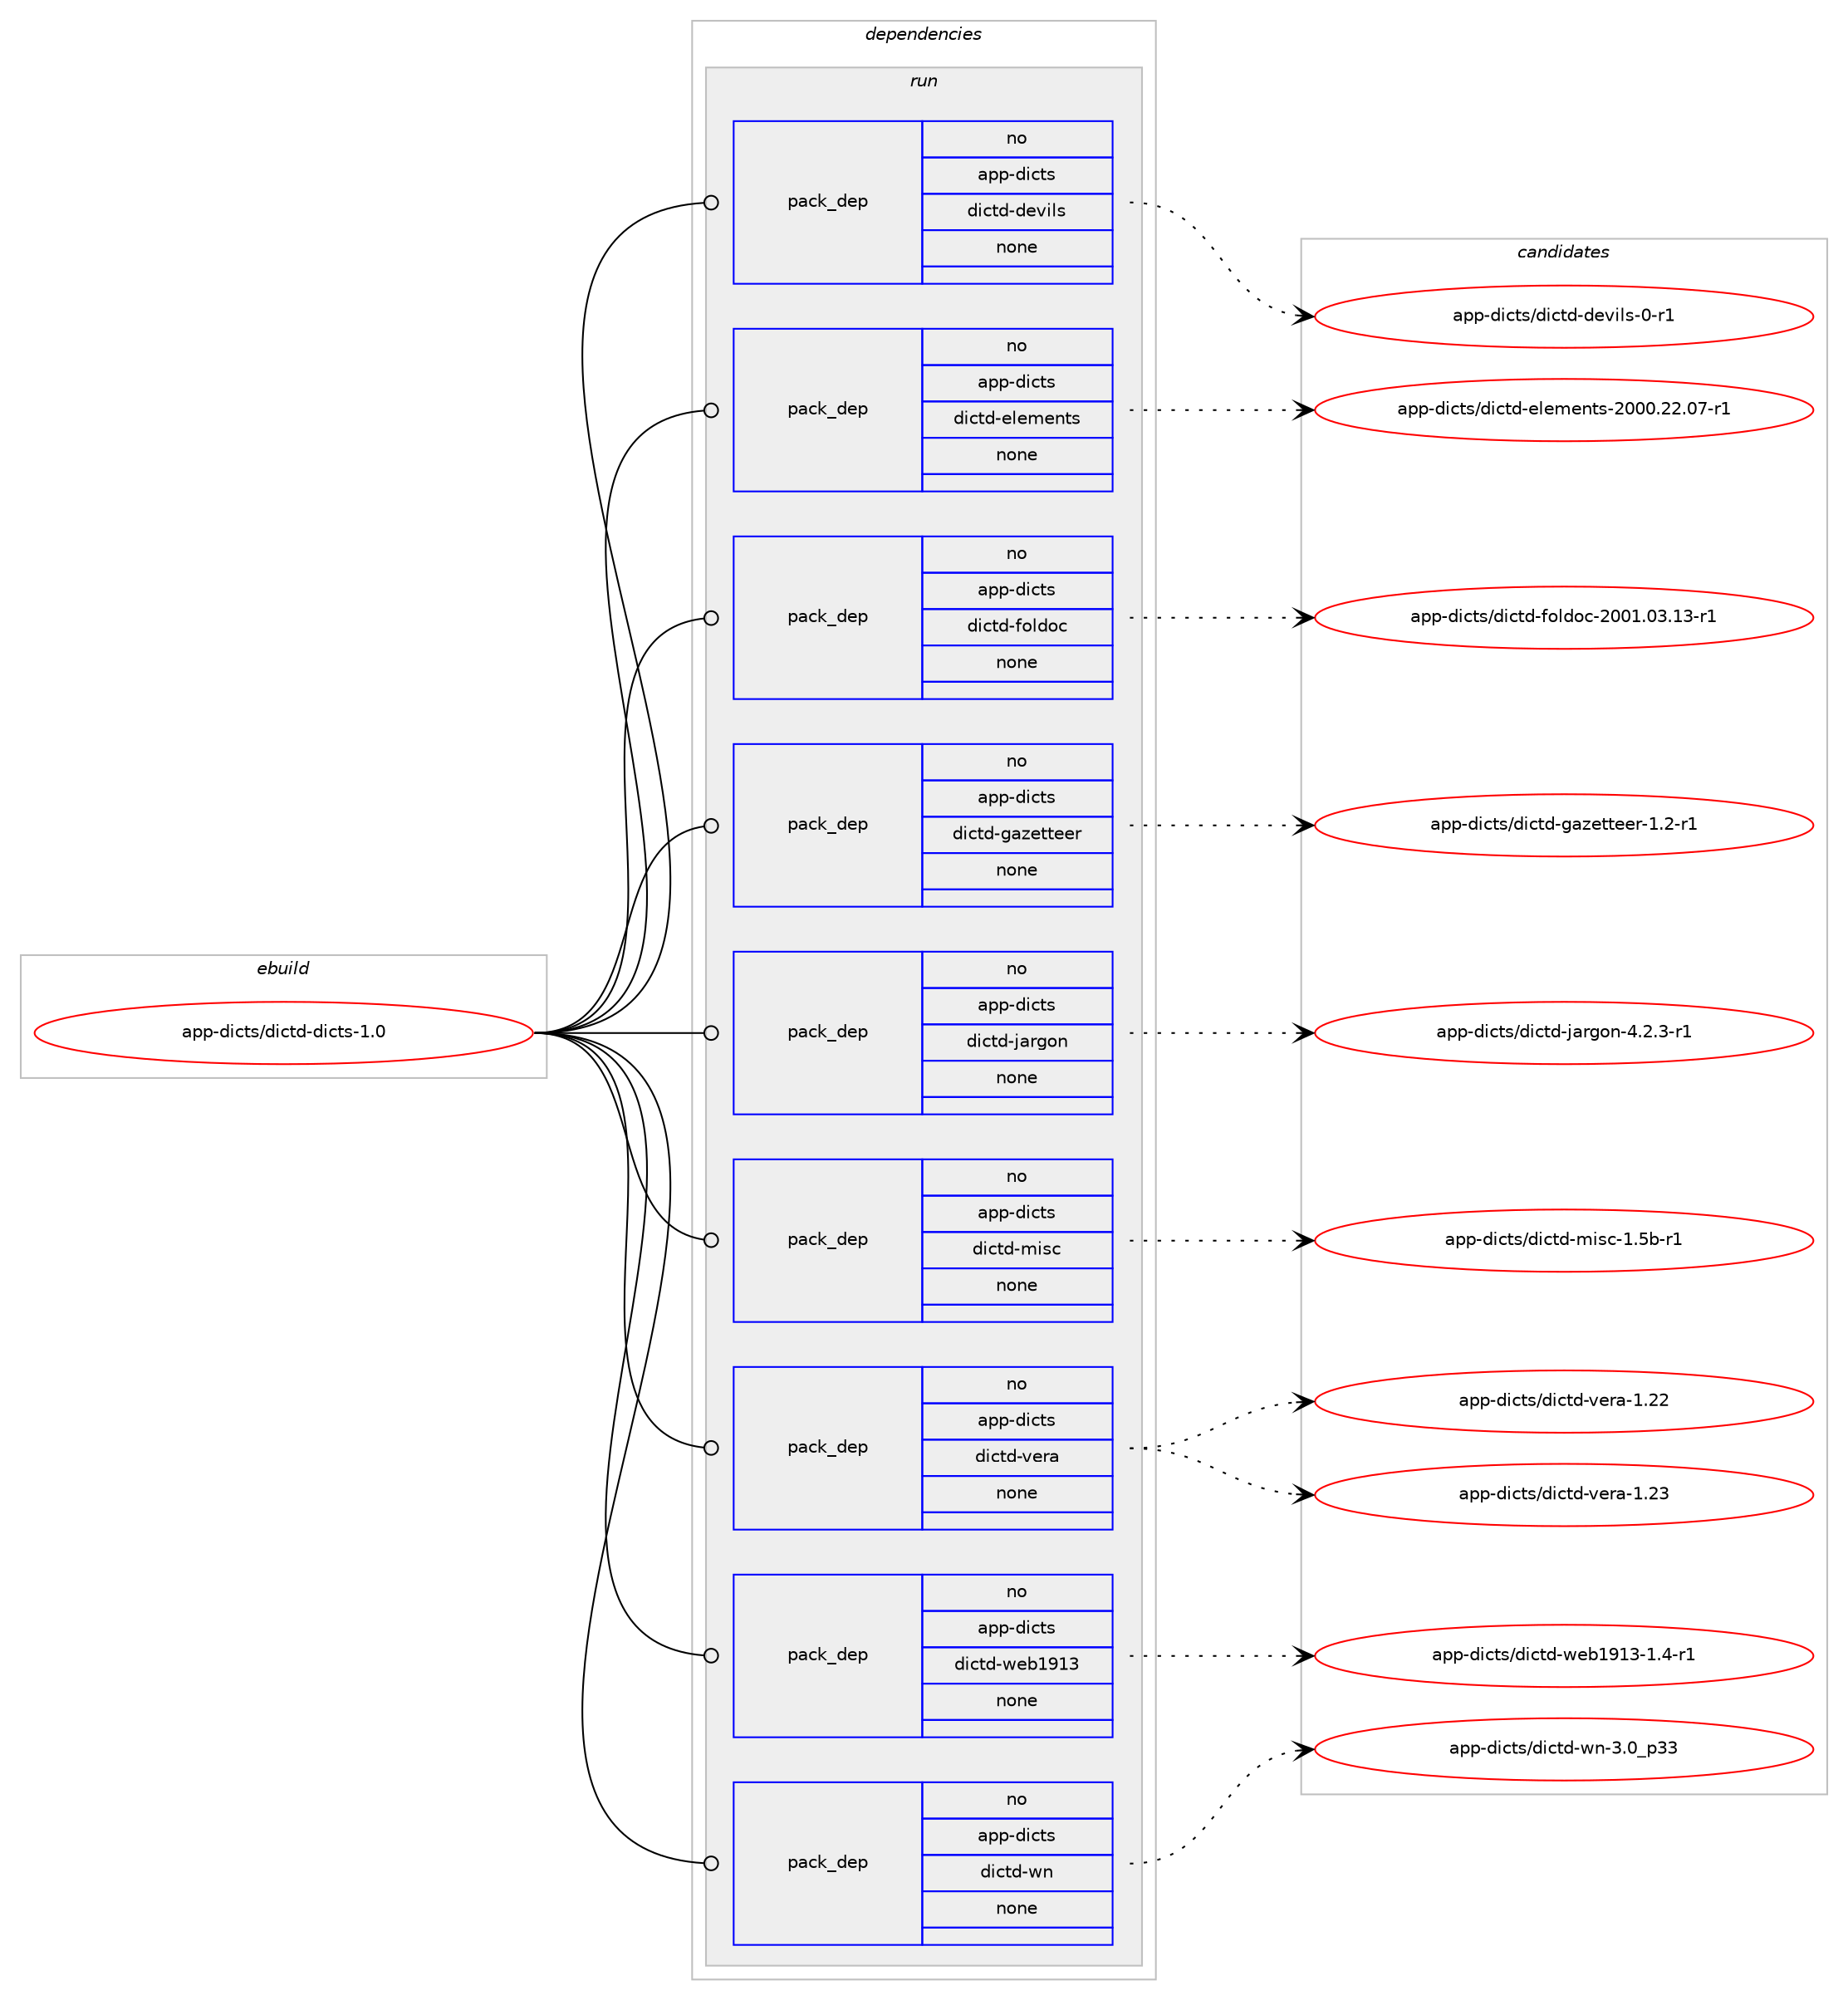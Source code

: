 digraph prolog {

# *************
# Graph options
# *************

newrank=true;
concentrate=true;
compound=true;
graph [rankdir=LR,fontname=Helvetica,fontsize=10,ranksep=1.5];#, ranksep=2.5, nodesep=0.2];
edge  [arrowhead=vee];
node  [fontname=Helvetica,fontsize=10];

# **********
# The ebuild
# **********

subgraph cluster_leftcol {
color=gray;
rank=same;
label=<<i>ebuild</i>>;
id [label="app-dicts/dictd-dicts-1.0", color=red, width=4, href="../app-dicts/dictd-dicts-1.0.svg"];
}

# ****************
# The dependencies
# ****************

subgraph cluster_midcol {
color=gray;
label=<<i>dependencies</i>>;
subgraph cluster_compile {
fillcolor="#eeeeee";
style=filled;
label=<<i>compile</i>>;
}
subgraph cluster_compileandrun {
fillcolor="#eeeeee";
style=filled;
label=<<i>compile and run</i>>;
}
subgraph cluster_run {
fillcolor="#eeeeee";
style=filled;
label=<<i>run</i>>;
subgraph pack10218 {
dependency14216 [label=<<TABLE BORDER="0" CELLBORDER="1" CELLSPACING="0" CELLPADDING="4" WIDTH="220"><TR><TD ROWSPAN="6" CELLPADDING="30">pack_dep</TD></TR><TR><TD WIDTH="110">no</TD></TR><TR><TD>app-dicts</TD></TR><TR><TD>dictd-devils</TD></TR><TR><TD>none</TD></TR><TR><TD></TD></TR></TABLE>>, shape=none, color=blue];
}
id:e -> dependency14216:w [weight=20,style="solid",arrowhead="odot"];
subgraph pack10219 {
dependency14217 [label=<<TABLE BORDER="0" CELLBORDER="1" CELLSPACING="0" CELLPADDING="4" WIDTH="220"><TR><TD ROWSPAN="6" CELLPADDING="30">pack_dep</TD></TR><TR><TD WIDTH="110">no</TD></TR><TR><TD>app-dicts</TD></TR><TR><TD>dictd-elements</TD></TR><TR><TD>none</TD></TR><TR><TD></TD></TR></TABLE>>, shape=none, color=blue];
}
id:e -> dependency14217:w [weight=20,style="solid",arrowhead="odot"];
subgraph pack10220 {
dependency14218 [label=<<TABLE BORDER="0" CELLBORDER="1" CELLSPACING="0" CELLPADDING="4" WIDTH="220"><TR><TD ROWSPAN="6" CELLPADDING="30">pack_dep</TD></TR><TR><TD WIDTH="110">no</TD></TR><TR><TD>app-dicts</TD></TR><TR><TD>dictd-foldoc</TD></TR><TR><TD>none</TD></TR><TR><TD></TD></TR></TABLE>>, shape=none, color=blue];
}
id:e -> dependency14218:w [weight=20,style="solid",arrowhead="odot"];
subgraph pack10221 {
dependency14219 [label=<<TABLE BORDER="0" CELLBORDER="1" CELLSPACING="0" CELLPADDING="4" WIDTH="220"><TR><TD ROWSPAN="6" CELLPADDING="30">pack_dep</TD></TR><TR><TD WIDTH="110">no</TD></TR><TR><TD>app-dicts</TD></TR><TR><TD>dictd-gazetteer</TD></TR><TR><TD>none</TD></TR><TR><TD></TD></TR></TABLE>>, shape=none, color=blue];
}
id:e -> dependency14219:w [weight=20,style="solid",arrowhead="odot"];
subgraph pack10222 {
dependency14220 [label=<<TABLE BORDER="0" CELLBORDER="1" CELLSPACING="0" CELLPADDING="4" WIDTH="220"><TR><TD ROWSPAN="6" CELLPADDING="30">pack_dep</TD></TR><TR><TD WIDTH="110">no</TD></TR><TR><TD>app-dicts</TD></TR><TR><TD>dictd-jargon</TD></TR><TR><TD>none</TD></TR><TR><TD></TD></TR></TABLE>>, shape=none, color=blue];
}
id:e -> dependency14220:w [weight=20,style="solid",arrowhead="odot"];
subgraph pack10223 {
dependency14221 [label=<<TABLE BORDER="0" CELLBORDER="1" CELLSPACING="0" CELLPADDING="4" WIDTH="220"><TR><TD ROWSPAN="6" CELLPADDING="30">pack_dep</TD></TR><TR><TD WIDTH="110">no</TD></TR><TR><TD>app-dicts</TD></TR><TR><TD>dictd-misc</TD></TR><TR><TD>none</TD></TR><TR><TD></TD></TR></TABLE>>, shape=none, color=blue];
}
id:e -> dependency14221:w [weight=20,style="solid",arrowhead="odot"];
subgraph pack10224 {
dependency14222 [label=<<TABLE BORDER="0" CELLBORDER="1" CELLSPACING="0" CELLPADDING="4" WIDTH="220"><TR><TD ROWSPAN="6" CELLPADDING="30">pack_dep</TD></TR><TR><TD WIDTH="110">no</TD></TR><TR><TD>app-dicts</TD></TR><TR><TD>dictd-vera</TD></TR><TR><TD>none</TD></TR><TR><TD></TD></TR></TABLE>>, shape=none, color=blue];
}
id:e -> dependency14222:w [weight=20,style="solid",arrowhead="odot"];
subgraph pack10225 {
dependency14223 [label=<<TABLE BORDER="0" CELLBORDER="1" CELLSPACING="0" CELLPADDING="4" WIDTH="220"><TR><TD ROWSPAN="6" CELLPADDING="30">pack_dep</TD></TR><TR><TD WIDTH="110">no</TD></TR><TR><TD>app-dicts</TD></TR><TR><TD>dictd-web1913</TD></TR><TR><TD>none</TD></TR><TR><TD></TD></TR></TABLE>>, shape=none, color=blue];
}
id:e -> dependency14223:w [weight=20,style="solid",arrowhead="odot"];
subgraph pack10226 {
dependency14224 [label=<<TABLE BORDER="0" CELLBORDER="1" CELLSPACING="0" CELLPADDING="4" WIDTH="220"><TR><TD ROWSPAN="6" CELLPADDING="30">pack_dep</TD></TR><TR><TD WIDTH="110">no</TD></TR><TR><TD>app-dicts</TD></TR><TR><TD>dictd-wn</TD></TR><TR><TD>none</TD></TR><TR><TD></TD></TR></TABLE>>, shape=none, color=blue];
}
id:e -> dependency14224:w [weight=20,style="solid",arrowhead="odot"];
}
}

# **************
# The candidates
# **************

subgraph cluster_choices {
rank=same;
color=gray;
label=<<i>candidates</i>>;

subgraph choice10218 {
color=black;
nodesep=1;
choice97112112451001059911611547100105991161004510010111810510811545484511449 [label="app-dicts/dictd-devils-0-r1", color=red, width=4,href="../app-dicts/dictd-devils-0-r1.svg"];
dependency14216:e -> choice97112112451001059911611547100105991161004510010111810510811545484511449:w [style=dotted,weight="100"];
}
subgraph choice10219 {
color=black;
nodesep=1;
choice97112112451001059911611547100105991161004510110810110910111011611545504848484650504648554511449 [label="app-dicts/dictd-elements-2000.22.07-r1", color=red, width=4,href="../app-dicts/dictd-elements-2000.22.07-r1.svg"];
dependency14217:e -> choice97112112451001059911611547100105991161004510110810110910111011611545504848484650504648554511449:w [style=dotted,weight="100"];
}
subgraph choice10220 {
color=black;
nodesep=1;
choice9711211245100105991161154710010599116100451021111081001119945504848494648514649514511449 [label="app-dicts/dictd-foldoc-2001.03.13-r1", color=red, width=4,href="../app-dicts/dictd-foldoc-2001.03.13-r1.svg"];
dependency14218:e -> choice9711211245100105991161154710010599116100451021111081001119945504848494648514649514511449:w [style=dotted,weight="100"];
}
subgraph choice10221 {
color=black;
nodesep=1;
choice97112112451001059911611547100105991161004510397122101116116101101114454946504511449 [label="app-dicts/dictd-gazetteer-1.2-r1", color=red, width=4,href="../app-dicts/dictd-gazetteer-1.2-r1.svg"];
dependency14219:e -> choice97112112451001059911611547100105991161004510397122101116116101101114454946504511449:w [style=dotted,weight="100"];
}
subgraph choice10222 {
color=black;
nodesep=1;
choice971121124510010599116115471001059911610045106971141031111104552465046514511449 [label="app-dicts/dictd-jargon-4.2.3-r1", color=red, width=4,href="../app-dicts/dictd-jargon-4.2.3-r1.svg"];
dependency14220:e -> choice971121124510010599116115471001059911610045106971141031111104552465046514511449:w [style=dotted,weight="100"];
}
subgraph choice10223 {
color=black;
nodesep=1;
choice9711211245100105991161154710010599116100451091051159945494653984511449 [label="app-dicts/dictd-misc-1.5b-r1", color=red, width=4,href="../app-dicts/dictd-misc-1.5b-r1.svg"];
dependency14221:e -> choice9711211245100105991161154710010599116100451091051159945494653984511449:w [style=dotted,weight="100"];
}
subgraph choice10224 {
color=black;
nodesep=1;
choice971121124510010599116115471001059911610045118101114974549465050 [label="app-dicts/dictd-vera-1.22", color=red, width=4,href="../app-dicts/dictd-vera-1.22.svg"];
choice971121124510010599116115471001059911610045118101114974549465051 [label="app-dicts/dictd-vera-1.23", color=red, width=4,href="../app-dicts/dictd-vera-1.23.svg"];
dependency14222:e -> choice971121124510010599116115471001059911610045118101114974549465050:w [style=dotted,weight="100"];
dependency14222:e -> choice971121124510010599116115471001059911610045118101114974549465051:w [style=dotted,weight="100"];
}
subgraph choice10225 {
color=black;
nodesep=1;
choice9711211245100105991161154710010599116100451191019849574951454946524511449 [label="app-dicts/dictd-web1913-1.4-r1", color=red, width=4,href="../app-dicts/dictd-web1913-1.4-r1.svg"];
dependency14223:e -> choice9711211245100105991161154710010599116100451191019849574951454946524511449:w [style=dotted,weight="100"];
}
subgraph choice10226 {
color=black;
nodesep=1;
choice97112112451001059911611547100105991161004511911045514648951125151 [label="app-dicts/dictd-wn-3.0_p33", color=red, width=4,href="../app-dicts/dictd-wn-3.0_p33.svg"];
dependency14224:e -> choice97112112451001059911611547100105991161004511911045514648951125151:w [style=dotted,weight="100"];
}
}

}
